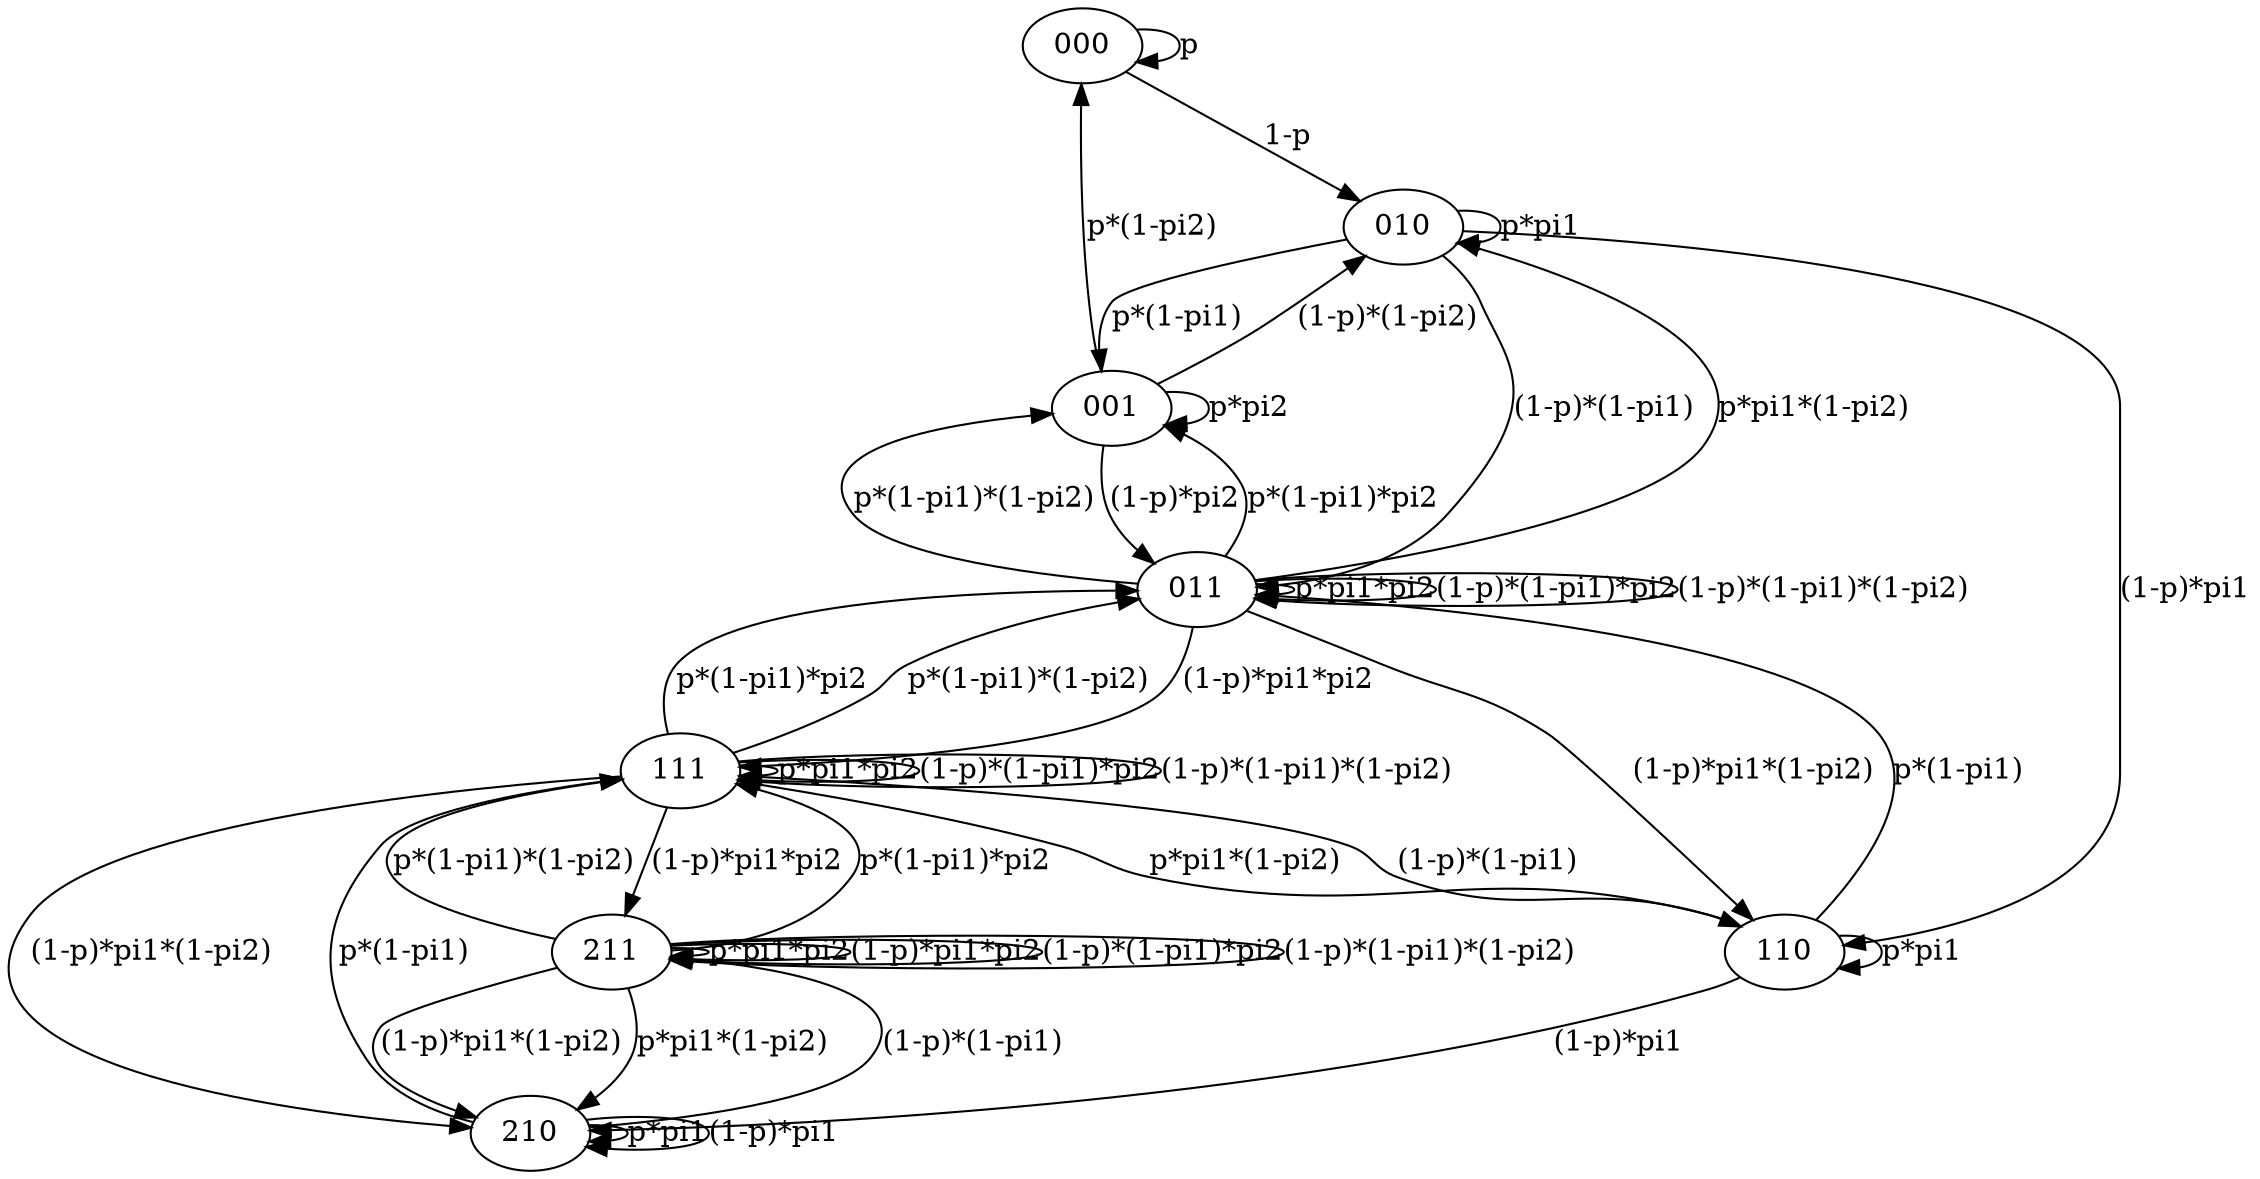 digraph graphname {
    000 -> 000 [label=p];
    000 -> 010 [label="1-p"];

    001 -> 001 [label="p*pi2"]
    001 -> 000 [label="p*(1-pi2)"]
    001 -> 011 [label="(1-p)*pi2"]
    001 -> 010 [label="(1-p)*(1-pi2)"]

    010 -> 010 [label="p*pi1"];
    010 -> 001 [label="p*(1-pi1)"];
    010 -> 110 [label="(1-p)*pi1"];
    010 -> 011 [label="(1-p)*(1-pi1)"];

    011 -> 011 [label="p*pi1*pi2"]
    011 -> 010 [label="p*pi1*(1-pi2)"]
    011 -> 001 [label="p*(1-pi1)*pi2"]
    011 -> 001 [label="p*(1-pi1)*(1-pi2)"]
    011 -> 111 [label="(1-p)*pi1*pi2"]
    011 -> 110 [label="(1-p)*pi1*(1-pi2)"]
    011 -> 011 [label="(1-p)*(1-pi1)*pi2"]
    011 -> 011 [label="(1-p)*(1-pi1)*(1-pi2)"]

    110 -> 110 [label="p*pi1"];
    110 -> 011 [label="p*(1-pi1)"];
    110 -> 210 [label="(1-p)*pi1"];
    110 -> 111 [label="(1-p)*(1-pi1)"];

    111 -> 111 [label="p*pi1*pi2"];
    111 -> 110 [label="p*pi1*(1-pi2)"];
    111 -> 011 [label="p*(1-pi1)*pi2"];
    111 -> 011 [label="p*(1-pi1)*(1-pi2)"];
    111 -> 211 [label="(1-p)*pi1*pi2"];
    111 -> 210 [label="(1-p)*pi1*(1-pi2)"];
    111 -> 111 [label="(1-p)*(1-pi1)*pi2"];
    111 -> 111 [label="(1-p)*(1-pi1)*(1-pi2)"];

    210 -> 210 [label="p*pi1"];
    210 -> 111 [label="p*(1-pi1)"];
    210 -> 210 [label="(1-p)*pi1"];
    210 -> 211 [label="(1-p)*(1-pi1)"];

    211 -> 211 [label="p*pi1*pi2"];
    211 -> 210 [label="p*pi1*(1-pi2)"];
    211 -> 111 [label="p*(1-pi1)*pi2"];
    211 -> 111 [label="p*(1-pi1)*(1-pi2)"];
    211 -> 211 [label="(1-p)*pi1*pi2"];
    211 -> 210 [label="(1-p)*pi1*(1-pi2)"];
    211 -> 211 [label="(1-p)*(1-pi1)*pi2"];
    211 -> 211 [label="(1-p)*(1-pi1)*(1-pi2)"];
}
